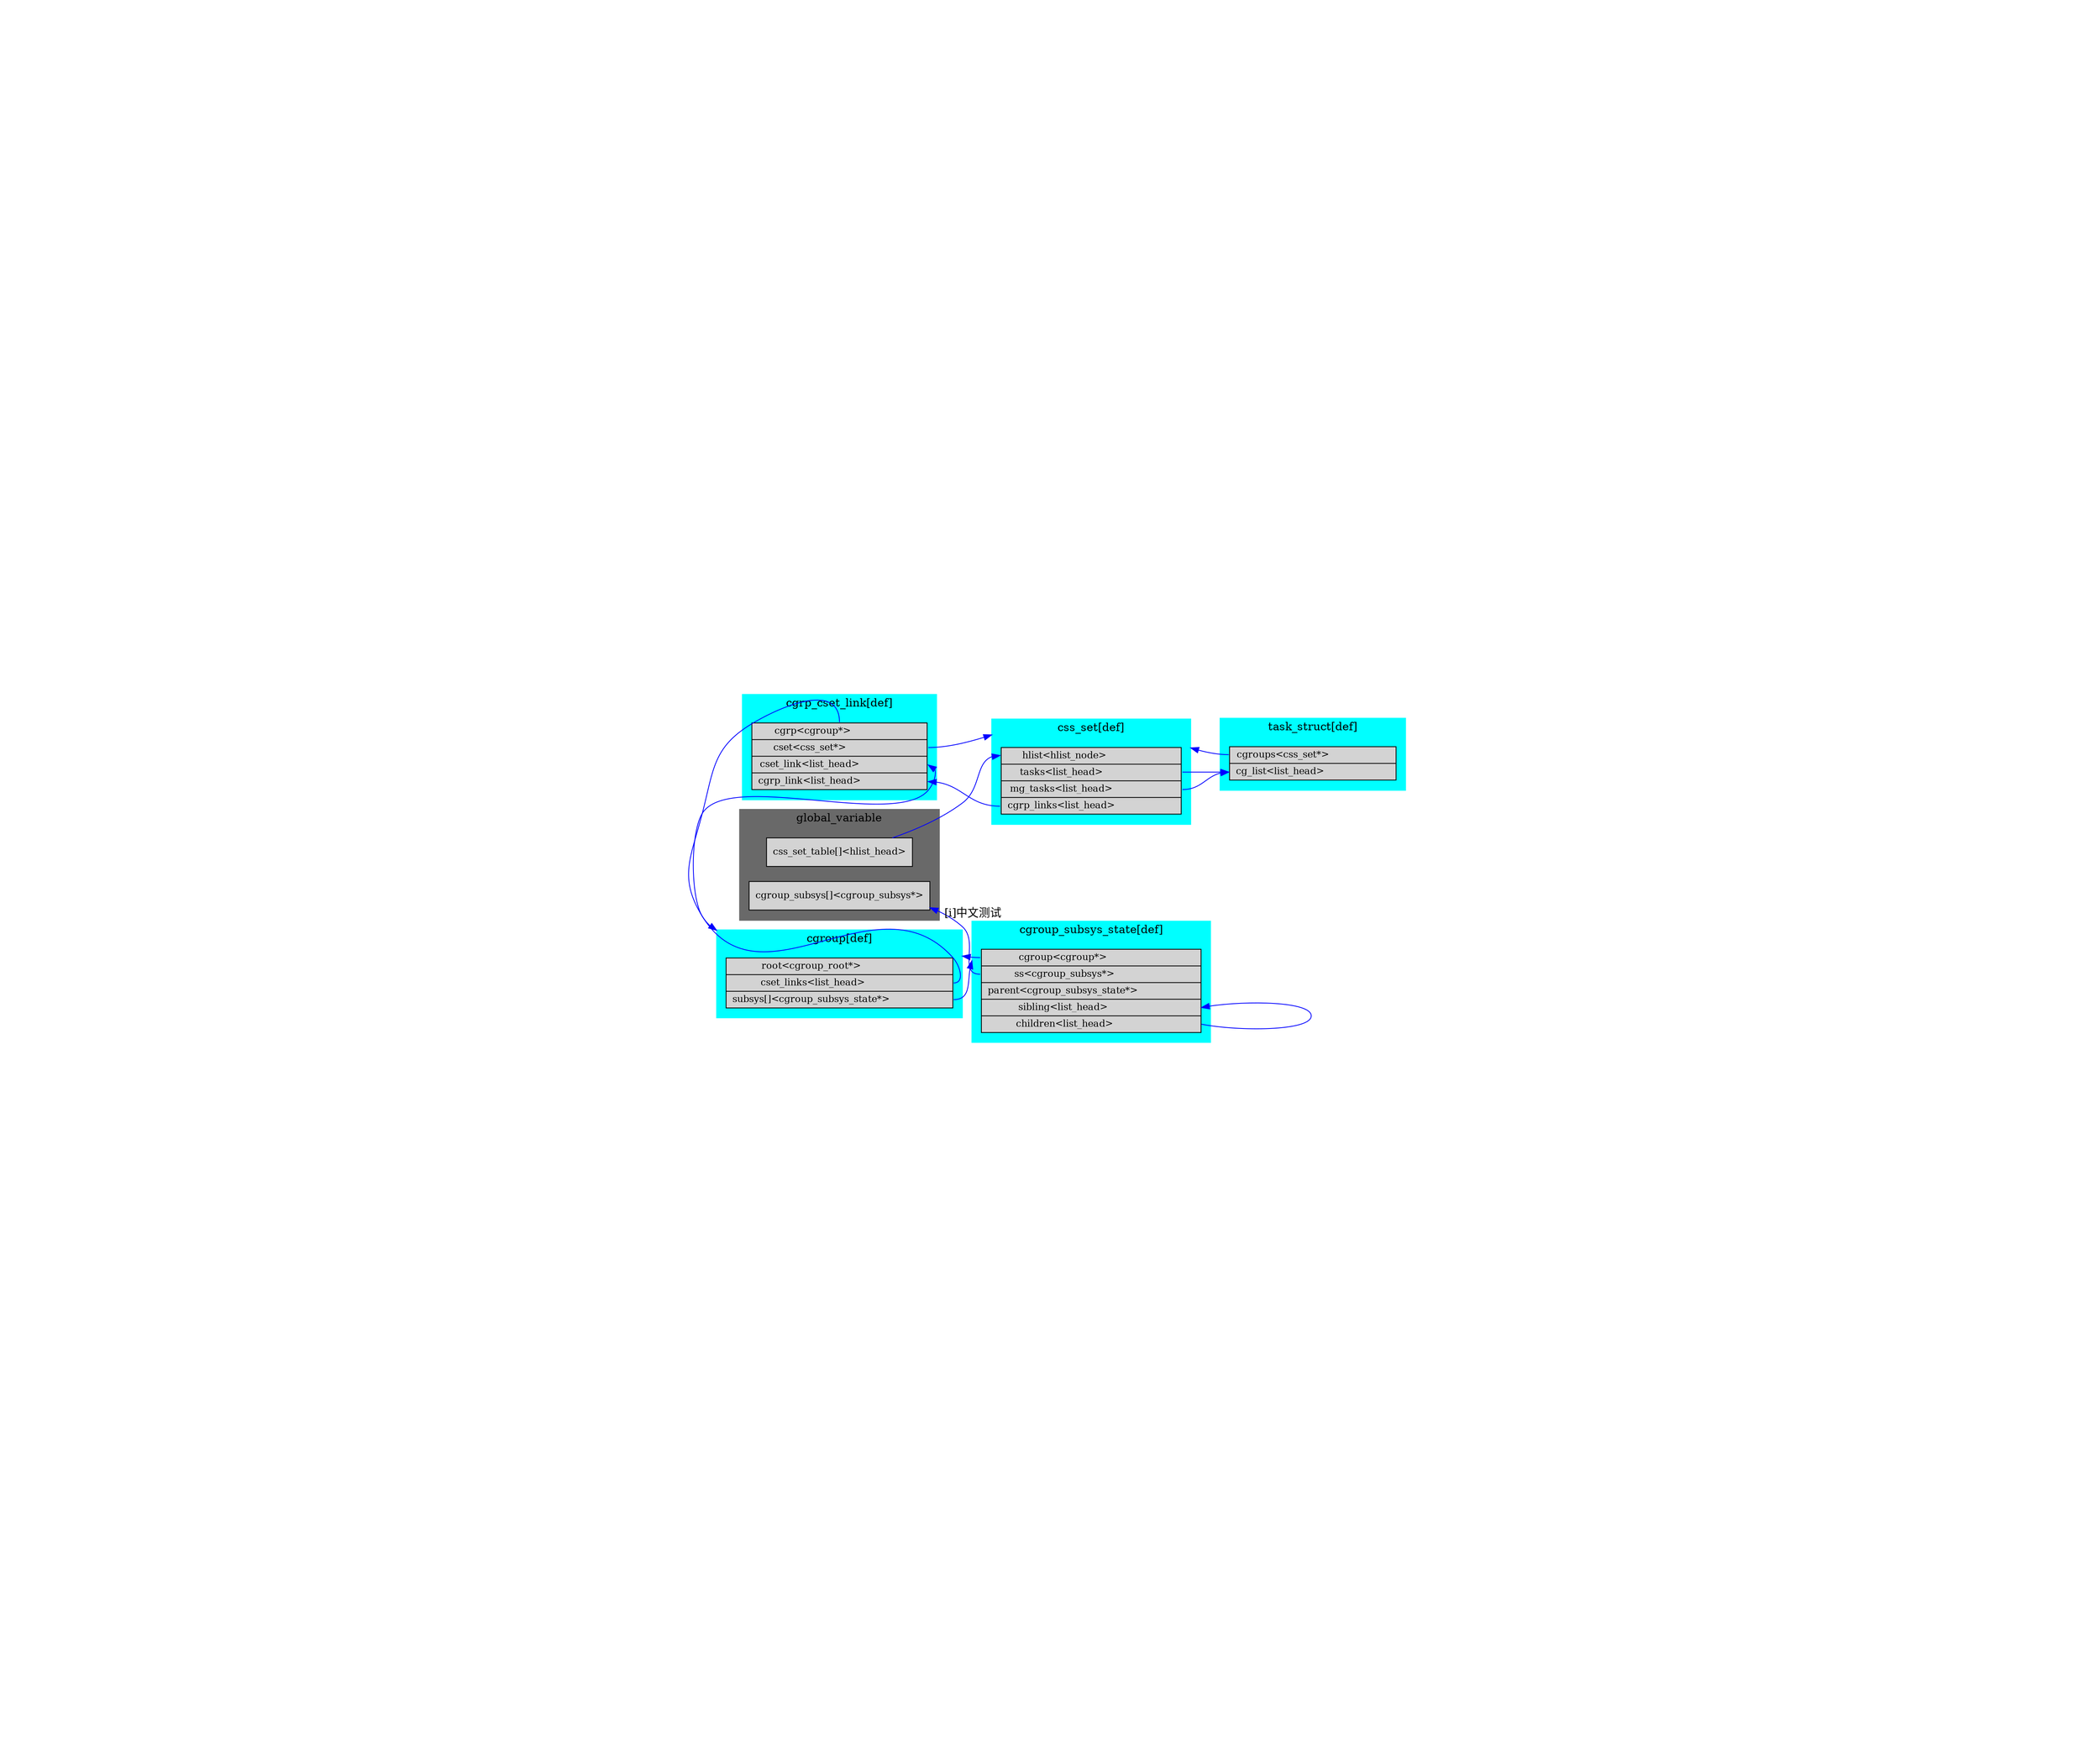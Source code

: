 digraph mtd_info{  
    node [shape=record, fontsize=12, style=filled];  
    edge[color=blue];  
    rankdir=LR;
    compound=true;
    margin=12; 
    #penwidth=1; 
    
    subgraph cluster_global_variable{  
        node[shape=record style=filled];  
        color=dimgray;  
        style=filled;  
        label = "global_variable";  
        edge[color="#2e3436"];  
        css_set_table[shape=record,label="css_set_table[]\<hlist_head\>"];
        cgroup_subsys[shape=record,label="cgroup_subsys[]\<cgroup_subsys*\>"];
    }   
  
    subgraph cluster_task_struct{  
        node[shape=record style=filled];  
        color=cyan;  
        style=filled;  
        label = "task_struct[def]";  
        edge[color="#2e3436"];  
        task_struct[shape=record,label="\  
                  <cgroups>cgroups\<css_set*\>\  
                  |<cg_list>cg_list\<list_head\>\    
                  "];  
    }  
    
    subgraph cluster_css_set{  
        node[shape=record style=filled];  
        color=cyan; 
        style=filled;
        label = "css_set[def]";  
        edge[color="#2e3436"];  
        css_set[shape=record,label="\  
                  <hlist>hlist\<hlist_node\>\
                  |<tasks>tasks\<list_head\>\  
                  |<mg_tasks>mg_tasks\<list_head\>\  
                  |<cgrp_links>cgrp_links\<list_head\>\  
                  "];  
    }
    
    subgraph cluster_cgrp_cset_link{  
        node[shape=record style=filled];  
        color=cyan;  
        style=filled;  
        label = "cgrp_cset_link[def]";  
        edge[color="#2e3436"];  
        cgrp_cset_link[shape=record,label="\  
                  <cgrp>cgrp\<cgroup*\>\
                  |<cset>cset\<css_set*\>\  
                  |<cset_link>cset_link\<list_head\>\  
                  |<cgrp_link>cgrp_link\<list_head\>\  
                  "];  
    }
    
    subgraph cluster_cgroup{  
        node[shape=record style=filled];  
        color=cyan;  
        style=filled;  
        label = "cgroup[def]";  
        edge[color="#2e3436"];  
        cgroup[shape=record,label="\  
                  <root>root\<cgroup_root*\>\ 
                  |<cset_links>cset_links\<list_head\>\
                  |<subsys>subsys[]\<cgroup_subsys_state*\>\ 
                  "];  
    }
    
    subgraph cluster_cgroup_subsys_state{  
        node[shape=record style=filled];  
        color=cyan;  
        style=filled;  
        label = "cgroup_subsys_state[def]";  
        edge[color="#2e3436"];  
        cgroup_subsys_state[shape=record,label="\  
                  <cgroup>cgroup\<cgroup*\>\ 
                  |<ss>ss\<cgroup_subsys*\>\
                  |<parent>parent\<cgroup_subsys_state*\>\ 
                  |<sibling>sibling\<list_head\>\ 
                  |<children>children\<list_head\>\
                  "];  
    }
    
    task_struct:cgroups->css_set[lhead=cluster_css_set;headport=n]
    css_set:tasks->task_struct:cg_list
    css_set:mg_tasks->task_struct:cg_list
    css_set:cgrp_links->cgrp_cset_link:cgrp_link
    cgrp_cset_link:cset->css_set[lhead=cluster_css_set;headport=n]
    cgroup:cset_links->cgrp_cset_link:cset_link
    cgrp_cset_link:cgrp->cgroup[lhead=cluster_cgroup;headport=n]
    css_set_table->css_set:hlist
    cgroup:subsys->cgroup_subsys_state[lhead=cluster_cgroup_subsys_state;headport=n]
    cgroup_subsys_state:cgroup->cgroup[lhead=cluster_cgroup;headport=n]
    cgroup_subsys->cgroup_subsys_state:ss[taillabel="    [i]中文测试";dir=back]
    cgroup_subsys_state:children:e->cgroup_subsys_state:sibling:e
    #cgroup_subsys_state:parent:e->cgroup_subsys_state:e[lhead=cluster_cgroup_subsys_state;]
    
} 
